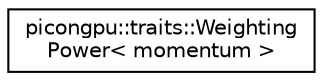 digraph "Graphical Class Hierarchy"
{
 // LATEX_PDF_SIZE
  edge [fontname="Helvetica",fontsize="10",labelfontname="Helvetica",labelfontsize="10"];
  node [fontname="Helvetica",fontsize="10",shape=record];
  rankdir="LR";
  Node0 [label="picongpu::traits::Weighting\lPower\< momentum \>",height=0.2,width=0.4,color="black", fillcolor="white", style="filled",URL="$structpicongpu_1_1traits_1_1_weighting_power_3_01momentum_01_4.html",tooltip=" "];
}
